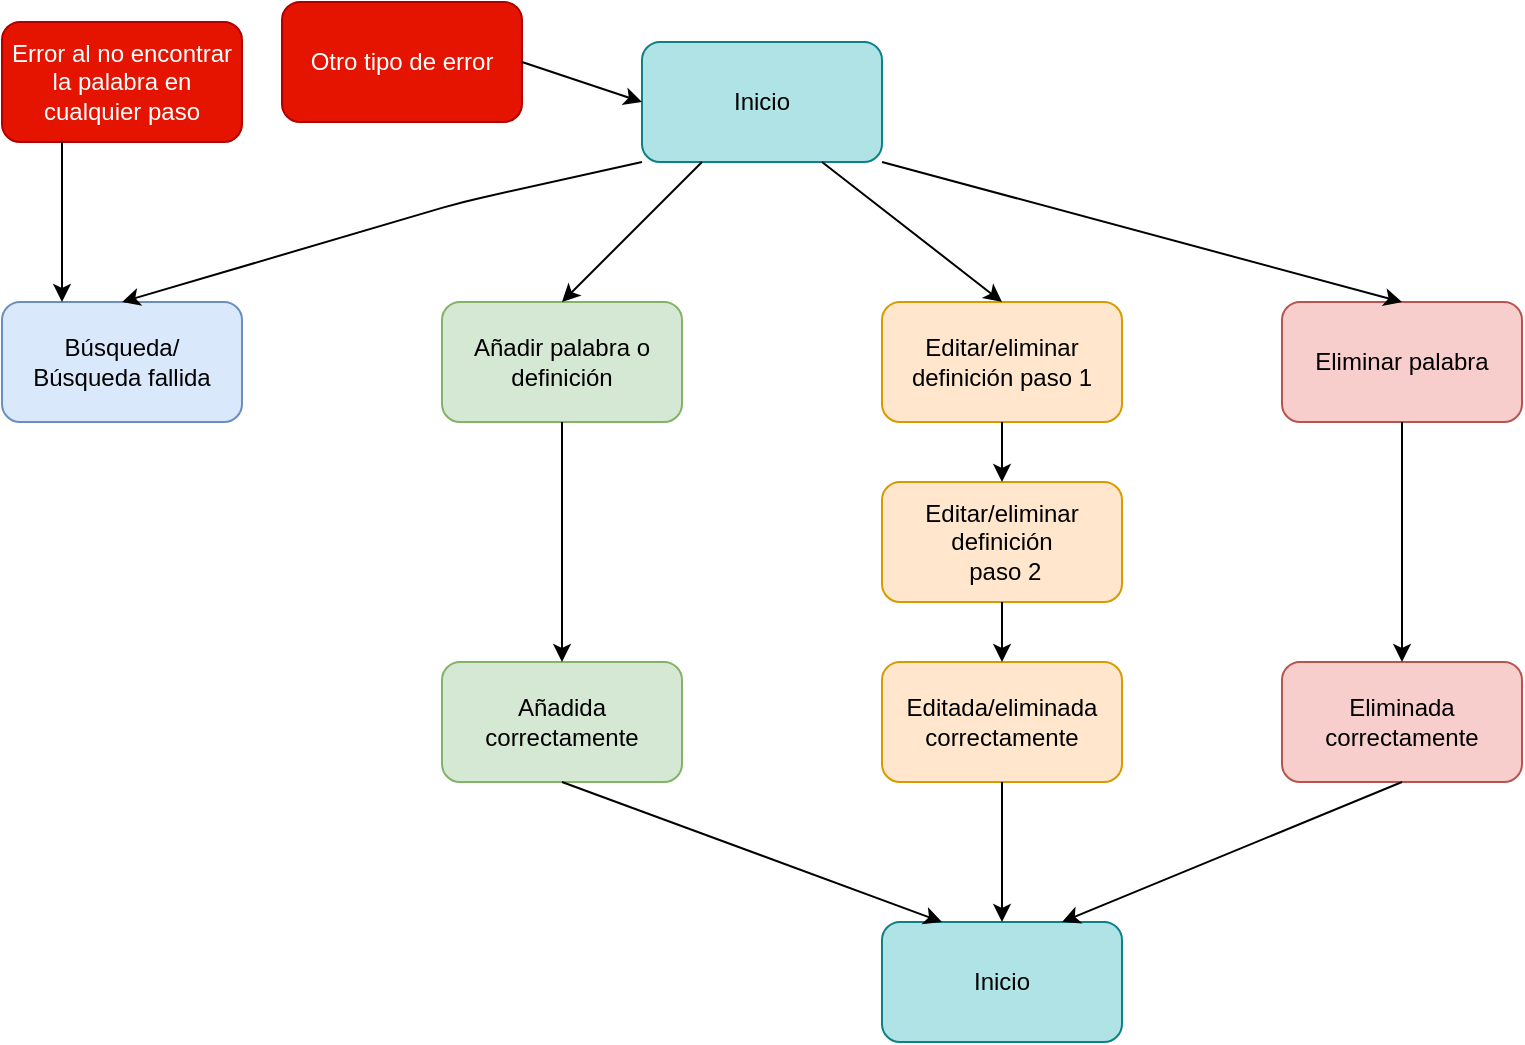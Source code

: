 <mxfile version="13.6.6" type="github"><diagram id="1H-oPVAbN77hu-0dGn8R" name="Page-1"><mxGraphModel dx="1102" dy="565" grid="1" gridSize="10" guides="1" tooltips="1" connect="1" arrows="1" fold="1" page="1" pageScale="1" pageWidth="827" pageHeight="1169" math="0" shadow="0"><root><mxCell id="0"/><mxCell id="1" parent="0"/><mxCell id="JQsPBa6cmVNnroeCamrT-1" value="Inicio" style="rounded=1;whiteSpace=wrap;html=1;fillColor=#b0e3e6;strokeColor=#0e8088;" vertex="1" parent="1"><mxGeometry x="360" y="30" width="120" height="60" as="geometry"/></mxCell><mxCell id="JQsPBa6cmVNnroeCamrT-3" value="Búsqueda/&lt;br&gt;Búsqueda fallida" style="rounded=1;whiteSpace=wrap;html=1;fillColor=#dae8fc;strokeColor=#6c8ebf;" vertex="1" parent="1"><mxGeometry x="40" y="160" width="120" height="60" as="geometry"/></mxCell><mxCell id="JQsPBa6cmVNnroeCamrT-4" value="Añadir palabra o definición" style="rounded=1;whiteSpace=wrap;html=1;fillColor=#d5e8d4;strokeColor=#82b366;" vertex="1" parent="1"><mxGeometry x="260" y="160" width="120" height="60" as="geometry"/></mxCell><mxCell id="JQsPBa6cmVNnroeCamrT-5" value="Editar/eliminar definición paso 1" style="rounded=1;whiteSpace=wrap;html=1;fillColor=#ffe6cc;strokeColor=#d79b00;" vertex="1" parent="1"><mxGeometry x="480" y="160" width="120" height="60" as="geometry"/></mxCell><mxCell id="JQsPBa6cmVNnroeCamrT-6" value="Eliminar palabra" style="rounded=1;whiteSpace=wrap;html=1;fillColor=#f8cecc;strokeColor=#b85450;" vertex="1" parent="1"><mxGeometry x="680" y="160" width="120" height="60" as="geometry"/></mxCell><mxCell id="JQsPBa6cmVNnroeCamrT-7" value="" style="endArrow=classic;html=1;entryX=0.5;entryY=0;entryDx=0;entryDy=0;exitX=0;exitY=1;exitDx=0;exitDy=0;" edge="1" parent="1" source="JQsPBa6cmVNnroeCamrT-1" target="JQsPBa6cmVNnroeCamrT-3"><mxGeometry width="50" height="50" relative="1" as="geometry"><mxPoint x="390" y="340" as="sourcePoint"/><mxPoint x="440" y="290" as="targetPoint"/><Array as="points"><mxPoint x="270" y="110"/></Array></mxGeometry></mxCell><mxCell id="JQsPBa6cmVNnroeCamrT-8" value="" style="endArrow=classic;html=1;exitX=0.25;exitY=1;exitDx=0;exitDy=0;entryX=0.5;entryY=0;entryDx=0;entryDy=0;" edge="1" parent="1" source="JQsPBa6cmVNnroeCamrT-1" target="JQsPBa6cmVNnroeCamrT-4"><mxGeometry width="50" height="50" relative="1" as="geometry"><mxPoint x="390" y="340" as="sourcePoint"/><mxPoint x="440" y="290" as="targetPoint"/></mxGeometry></mxCell><mxCell id="JQsPBa6cmVNnroeCamrT-9" value="" style="endArrow=classic;html=1;exitX=0.75;exitY=1;exitDx=0;exitDy=0;entryX=0.5;entryY=0;entryDx=0;entryDy=0;" edge="1" parent="1" source="JQsPBa6cmVNnroeCamrT-1" target="JQsPBa6cmVNnroeCamrT-5"><mxGeometry width="50" height="50" relative="1" as="geometry"><mxPoint x="390" y="340" as="sourcePoint"/><mxPoint x="440" y="290" as="targetPoint"/></mxGeometry></mxCell><mxCell id="JQsPBa6cmVNnroeCamrT-10" value="" style="endArrow=classic;html=1;exitX=1;exitY=1;exitDx=0;exitDy=0;entryX=0.5;entryY=0;entryDx=0;entryDy=0;" edge="1" parent="1" source="JQsPBa6cmVNnroeCamrT-1" target="JQsPBa6cmVNnroeCamrT-6"><mxGeometry width="50" height="50" relative="1" as="geometry"><mxPoint x="390" y="340" as="sourcePoint"/><mxPoint x="440" y="290" as="targetPoint"/></mxGeometry></mxCell><mxCell id="JQsPBa6cmVNnroeCamrT-11" value="Editar/eliminar&lt;br&gt;definición&lt;br&gt;&amp;nbsp;paso 2" style="rounded=1;whiteSpace=wrap;html=1;fillColor=#ffe6cc;strokeColor=#d79b00;" vertex="1" parent="1"><mxGeometry x="480" y="250" width="120" height="60" as="geometry"/></mxCell><mxCell id="JQsPBa6cmVNnroeCamrT-12" value="" style="endArrow=classic;html=1;exitX=0.5;exitY=1;exitDx=0;exitDy=0;entryX=0.5;entryY=0;entryDx=0;entryDy=0;fillColor=#a20025;" edge="1" parent="1" source="JQsPBa6cmVNnroeCamrT-5" target="JQsPBa6cmVNnroeCamrT-11"><mxGeometry width="50" height="50" relative="1" as="geometry"><mxPoint x="390" y="340" as="sourcePoint"/><mxPoint x="440" y="290" as="targetPoint"/></mxGeometry></mxCell><mxCell id="JQsPBa6cmVNnroeCamrT-13" value="Error al no encontrar la palabra en cualquier paso" style="rounded=1;whiteSpace=wrap;html=1;fillColor=#e51400;strokeColor=#B20000;fontColor=#ffffff;" vertex="1" parent="1"><mxGeometry x="40" y="20" width="120" height="60" as="geometry"/></mxCell><mxCell id="JQsPBa6cmVNnroeCamrT-14" value="" style="endArrow=classic;html=1;exitX=0.25;exitY=1;exitDx=0;exitDy=0;entryX=0.25;entryY=0;entryDx=0;entryDy=0;" edge="1" parent="1" source="JQsPBa6cmVNnroeCamrT-13" target="JQsPBa6cmVNnroeCamrT-3"><mxGeometry width="50" height="50" relative="1" as="geometry"><mxPoint x="390" y="330" as="sourcePoint"/><mxPoint x="440" y="280" as="targetPoint"/></mxGeometry></mxCell><mxCell id="JQsPBa6cmVNnroeCamrT-15" value="Otro tipo de error" style="rounded=1;whiteSpace=wrap;html=1;fillColor=#e51400;strokeColor=#B20000;fontColor=#ffffff;" vertex="1" parent="1"><mxGeometry x="180" y="10" width="120" height="60" as="geometry"/></mxCell><mxCell id="JQsPBa6cmVNnroeCamrT-16" value="" style="endArrow=classic;html=1;exitX=1;exitY=0.5;exitDx=0;exitDy=0;entryX=0;entryY=0.5;entryDx=0;entryDy=0;" edge="1" parent="1" source="JQsPBa6cmVNnroeCamrT-15" target="JQsPBa6cmVNnroeCamrT-1"><mxGeometry width="50" height="50" relative="1" as="geometry"><mxPoint x="390" y="330" as="sourcePoint"/><mxPoint x="440" y="280" as="targetPoint"/></mxGeometry></mxCell><mxCell id="JQsPBa6cmVNnroeCamrT-17" value="Añadida correctamente" style="rounded=1;whiteSpace=wrap;html=1;fillColor=#d5e8d4;strokeColor=#82b366;" vertex="1" parent="1"><mxGeometry x="260" y="340" width="120" height="60" as="geometry"/></mxCell><mxCell id="JQsPBa6cmVNnroeCamrT-18" value="Editada/eliminada correctamente" style="rounded=1;whiteSpace=wrap;html=1;fillColor=#ffe6cc;strokeColor=#d79b00;" vertex="1" parent="1"><mxGeometry x="480" y="340" width="120" height="60" as="geometry"/></mxCell><mxCell id="JQsPBa6cmVNnroeCamrT-19" value="Eliminada&lt;br&gt;correctamente" style="rounded=1;whiteSpace=wrap;html=1;fillColor=#f8cecc;strokeColor=#b85450;" vertex="1" parent="1"><mxGeometry x="680" y="340" width="120" height="60" as="geometry"/></mxCell><mxCell id="JQsPBa6cmVNnroeCamrT-20" value="" style="endArrow=classic;html=1;exitX=0.5;exitY=1;exitDx=0;exitDy=0;entryX=0.5;entryY=0;entryDx=0;entryDy=0;" edge="1" parent="1" source="JQsPBa6cmVNnroeCamrT-4" target="JQsPBa6cmVNnroeCamrT-17"><mxGeometry width="50" height="50" relative="1" as="geometry"><mxPoint x="390" y="300" as="sourcePoint"/><mxPoint x="440" y="250" as="targetPoint"/></mxGeometry></mxCell><mxCell id="JQsPBa6cmVNnroeCamrT-21" value="" style="endArrow=classic;html=1;exitX=0.5;exitY=1;exitDx=0;exitDy=0;entryX=0.5;entryY=0;entryDx=0;entryDy=0;" edge="1" parent="1" source="JQsPBa6cmVNnroeCamrT-11" target="JQsPBa6cmVNnroeCamrT-18"><mxGeometry width="50" height="50" relative="1" as="geometry"><mxPoint x="390" y="300" as="sourcePoint"/><mxPoint x="440" y="250" as="targetPoint"/></mxGeometry></mxCell><mxCell id="JQsPBa6cmVNnroeCamrT-22" value="" style="endArrow=classic;html=1;exitX=0.5;exitY=1;exitDx=0;exitDy=0;entryX=0.5;entryY=0;entryDx=0;entryDy=0;" edge="1" parent="1" source="JQsPBa6cmVNnroeCamrT-6" target="JQsPBa6cmVNnroeCamrT-19"><mxGeometry width="50" height="50" relative="1" as="geometry"><mxPoint x="390" y="300" as="sourcePoint"/><mxPoint x="440" y="250" as="targetPoint"/></mxGeometry></mxCell><mxCell id="JQsPBa6cmVNnroeCamrT-23" value="Inicio" style="rounded=1;whiteSpace=wrap;html=1;fillColor=#b0e3e6;strokeColor=#0e8088;" vertex="1" parent="1"><mxGeometry x="480" y="470" width="120" height="60" as="geometry"/></mxCell><mxCell id="JQsPBa6cmVNnroeCamrT-24" value="" style="endArrow=classic;html=1;exitX=0.5;exitY=1;exitDx=0;exitDy=0;entryX=0.25;entryY=0;entryDx=0;entryDy=0;" edge="1" parent="1" source="JQsPBa6cmVNnroeCamrT-17" target="JQsPBa6cmVNnroeCamrT-23"><mxGeometry width="50" height="50" relative="1" as="geometry"><mxPoint x="390" y="300" as="sourcePoint"/><mxPoint x="440" y="250" as="targetPoint"/></mxGeometry></mxCell><mxCell id="JQsPBa6cmVNnroeCamrT-25" value="" style="endArrow=classic;html=1;exitX=0.5;exitY=1;exitDx=0;exitDy=0;entryX=0.75;entryY=0;entryDx=0;entryDy=0;" edge="1" parent="1" source="JQsPBa6cmVNnroeCamrT-19" target="JQsPBa6cmVNnroeCamrT-23"><mxGeometry width="50" height="50" relative="1" as="geometry"><mxPoint x="390" y="300" as="sourcePoint"/><mxPoint x="440" y="250" as="targetPoint"/></mxGeometry></mxCell><mxCell id="JQsPBa6cmVNnroeCamrT-26" value="" style="endArrow=classic;html=1;exitX=0.5;exitY=1;exitDx=0;exitDy=0;entryX=0.5;entryY=0;entryDx=0;entryDy=0;" edge="1" parent="1" source="JQsPBa6cmVNnroeCamrT-18" target="JQsPBa6cmVNnroeCamrT-23"><mxGeometry width="50" height="50" relative="1" as="geometry"><mxPoint x="390" y="300" as="sourcePoint"/><mxPoint x="440" y="250" as="targetPoint"/></mxGeometry></mxCell></root></mxGraphModel></diagram></mxfile>